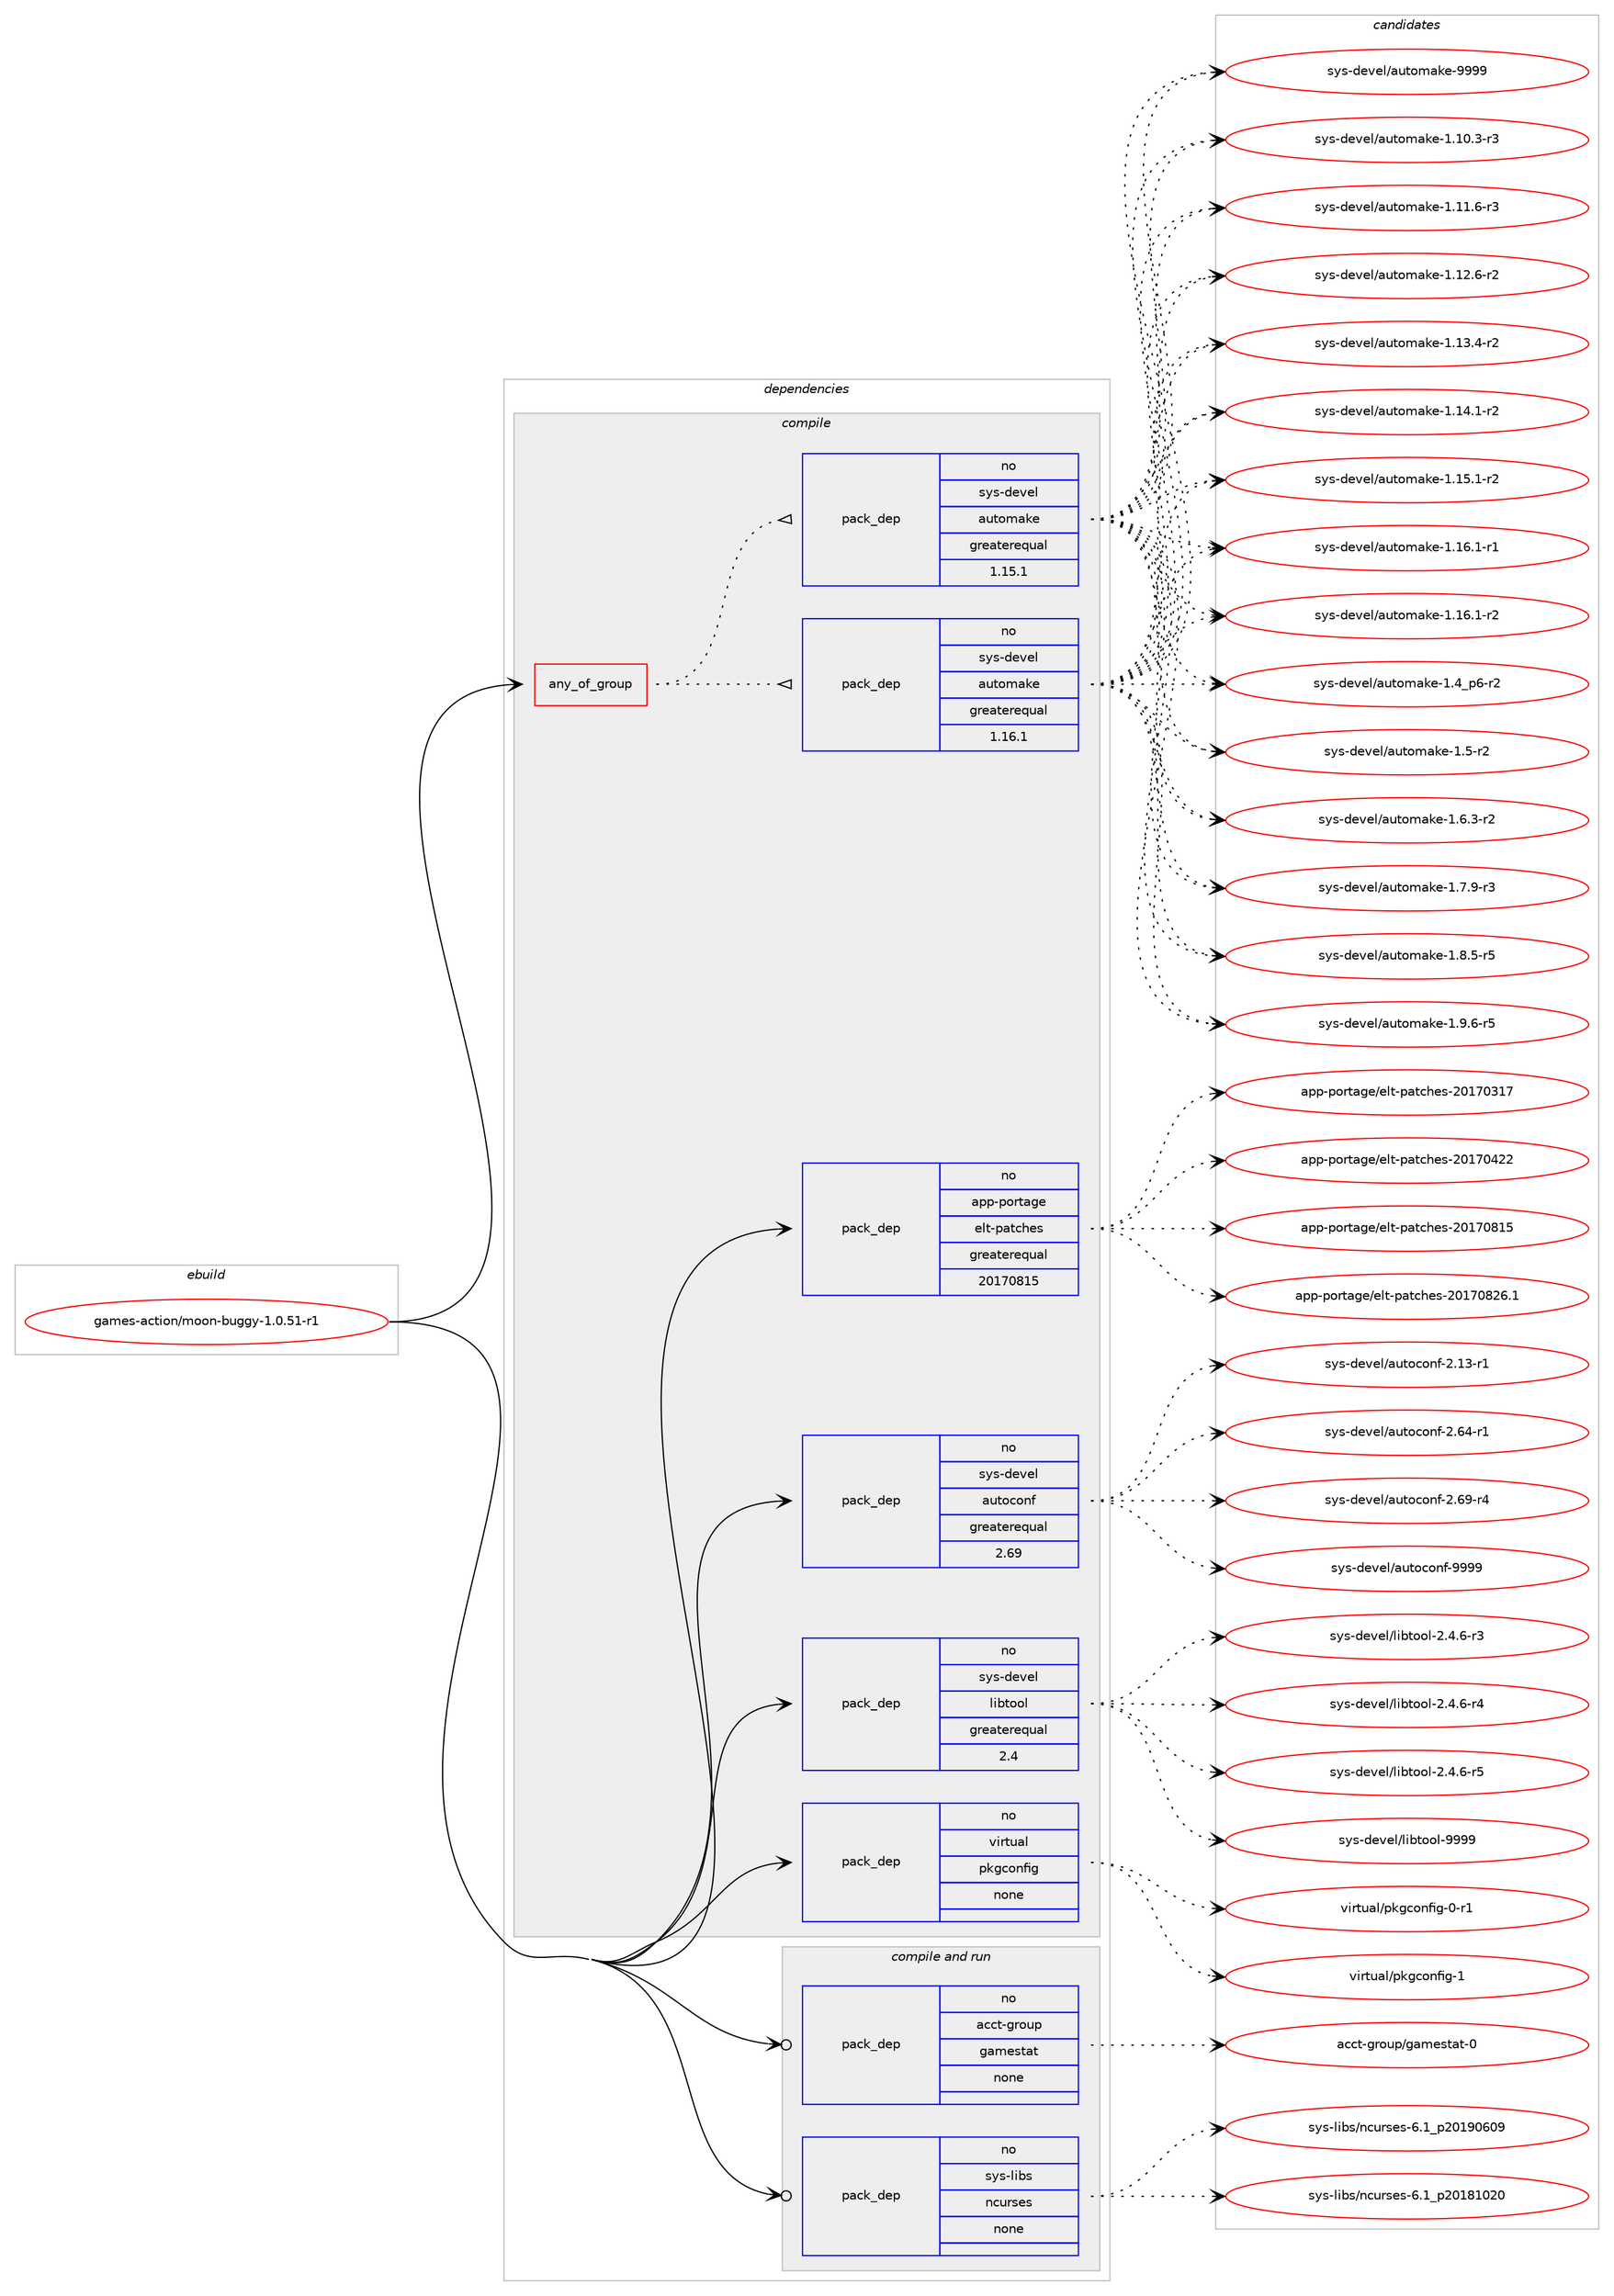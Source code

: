 digraph prolog {

# *************
# Graph options
# *************

newrank=true;
concentrate=true;
compound=true;
graph [rankdir=LR,fontname=Helvetica,fontsize=10,ranksep=1.5];#, ranksep=2.5, nodesep=0.2];
edge  [arrowhead=vee];
node  [fontname=Helvetica,fontsize=10];

# **********
# The ebuild
# **********

subgraph cluster_leftcol {
color=gray;
rank=same;
label=<<i>ebuild</i>>;
id [label="games-action/moon-buggy-1.0.51-r1", color=red, width=4, href="../games-action/moon-buggy-1.0.51-r1.svg"];
}

# ****************
# The dependencies
# ****************

subgraph cluster_midcol {
color=gray;
label=<<i>dependencies</i>>;
subgraph cluster_compile {
fillcolor="#eeeeee";
style=filled;
label=<<i>compile</i>>;
subgraph any11872 {
dependency736005 [label=<<TABLE BORDER="0" CELLBORDER="1" CELLSPACING="0" CELLPADDING="4"><TR><TD CELLPADDING="10">any_of_group</TD></TR></TABLE>>, shape=none, color=red];subgraph pack539610 {
dependency736006 [label=<<TABLE BORDER="0" CELLBORDER="1" CELLSPACING="0" CELLPADDING="4" WIDTH="220"><TR><TD ROWSPAN="6" CELLPADDING="30">pack_dep</TD></TR><TR><TD WIDTH="110">no</TD></TR><TR><TD>sys-devel</TD></TR><TR><TD>automake</TD></TR><TR><TD>greaterequal</TD></TR><TR><TD>1.16.1</TD></TR></TABLE>>, shape=none, color=blue];
}
dependency736005:e -> dependency736006:w [weight=20,style="dotted",arrowhead="oinv"];
subgraph pack539611 {
dependency736007 [label=<<TABLE BORDER="0" CELLBORDER="1" CELLSPACING="0" CELLPADDING="4" WIDTH="220"><TR><TD ROWSPAN="6" CELLPADDING="30">pack_dep</TD></TR><TR><TD WIDTH="110">no</TD></TR><TR><TD>sys-devel</TD></TR><TR><TD>automake</TD></TR><TR><TD>greaterequal</TD></TR><TR><TD>1.15.1</TD></TR></TABLE>>, shape=none, color=blue];
}
dependency736005:e -> dependency736007:w [weight=20,style="dotted",arrowhead="oinv"];
}
id:e -> dependency736005:w [weight=20,style="solid",arrowhead="vee"];
subgraph pack539612 {
dependency736008 [label=<<TABLE BORDER="0" CELLBORDER="1" CELLSPACING="0" CELLPADDING="4" WIDTH="220"><TR><TD ROWSPAN="6" CELLPADDING="30">pack_dep</TD></TR><TR><TD WIDTH="110">no</TD></TR><TR><TD>app-portage</TD></TR><TR><TD>elt-patches</TD></TR><TR><TD>greaterequal</TD></TR><TR><TD>20170815</TD></TR></TABLE>>, shape=none, color=blue];
}
id:e -> dependency736008:w [weight=20,style="solid",arrowhead="vee"];
subgraph pack539613 {
dependency736009 [label=<<TABLE BORDER="0" CELLBORDER="1" CELLSPACING="0" CELLPADDING="4" WIDTH="220"><TR><TD ROWSPAN="6" CELLPADDING="30">pack_dep</TD></TR><TR><TD WIDTH="110">no</TD></TR><TR><TD>sys-devel</TD></TR><TR><TD>autoconf</TD></TR><TR><TD>greaterequal</TD></TR><TR><TD>2.69</TD></TR></TABLE>>, shape=none, color=blue];
}
id:e -> dependency736009:w [weight=20,style="solid",arrowhead="vee"];
subgraph pack539614 {
dependency736010 [label=<<TABLE BORDER="0" CELLBORDER="1" CELLSPACING="0" CELLPADDING="4" WIDTH="220"><TR><TD ROWSPAN="6" CELLPADDING="30">pack_dep</TD></TR><TR><TD WIDTH="110">no</TD></TR><TR><TD>sys-devel</TD></TR><TR><TD>libtool</TD></TR><TR><TD>greaterequal</TD></TR><TR><TD>2.4</TD></TR></TABLE>>, shape=none, color=blue];
}
id:e -> dependency736010:w [weight=20,style="solid",arrowhead="vee"];
subgraph pack539615 {
dependency736011 [label=<<TABLE BORDER="0" CELLBORDER="1" CELLSPACING="0" CELLPADDING="4" WIDTH="220"><TR><TD ROWSPAN="6" CELLPADDING="30">pack_dep</TD></TR><TR><TD WIDTH="110">no</TD></TR><TR><TD>virtual</TD></TR><TR><TD>pkgconfig</TD></TR><TR><TD>none</TD></TR><TR><TD></TD></TR></TABLE>>, shape=none, color=blue];
}
id:e -> dependency736011:w [weight=20,style="solid",arrowhead="vee"];
}
subgraph cluster_compileandrun {
fillcolor="#eeeeee";
style=filled;
label=<<i>compile and run</i>>;
subgraph pack539616 {
dependency736012 [label=<<TABLE BORDER="0" CELLBORDER="1" CELLSPACING="0" CELLPADDING="4" WIDTH="220"><TR><TD ROWSPAN="6" CELLPADDING="30">pack_dep</TD></TR><TR><TD WIDTH="110">no</TD></TR><TR><TD>acct-group</TD></TR><TR><TD>gamestat</TD></TR><TR><TD>none</TD></TR><TR><TD></TD></TR></TABLE>>, shape=none, color=blue];
}
id:e -> dependency736012:w [weight=20,style="solid",arrowhead="odotvee"];
subgraph pack539617 {
dependency736013 [label=<<TABLE BORDER="0" CELLBORDER="1" CELLSPACING="0" CELLPADDING="4" WIDTH="220"><TR><TD ROWSPAN="6" CELLPADDING="30">pack_dep</TD></TR><TR><TD WIDTH="110">no</TD></TR><TR><TD>sys-libs</TD></TR><TR><TD>ncurses</TD></TR><TR><TD>none</TD></TR><TR><TD></TD></TR></TABLE>>, shape=none, color=blue];
}
id:e -> dependency736013:w [weight=20,style="solid",arrowhead="odotvee"];
}
subgraph cluster_run {
fillcolor="#eeeeee";
style=filled;
label=<<i>run</i>>;
}
}

# **************
# The candidates
# **************

subgraph cluster_choices {
rank=same;
color=gray;
label=<<i>candidates</i>>;

subgraph choice539610 {
color=black;
nodesep=1;
choice11512111545100101118101108479711711611110997107101454946494846514511451 [label="sys-devel/automake-1.10.3-r3", color=red, width=4,href="../sys-devel/automake-1.10.3-r3.svg"];
choice11512111545100101118101108479711711611110997107101454946494946544511451 [label="sys-devel/automake-1.11.6-r3", color=red, width=4,href="../sys-devel/automake-1.11.6-r3.svg"];
choice11512111545100101118101108479711711611110997107101454946495046544511450 [label="sys-devel/automake-1.12.6-r2", color=red, width=4,href="../sys-devel/automake-1.12.6-r2.svg"];
choice11512111545100101118101108479711711611110997107101454946495146524511450 [label="sys-devel/automake-1.13.4-r2", color=red, width=4,href="../sys-devel/automake-1.13.4-r2.svg"];
choice11512111545100101118101108479711711611110997107101454946495246494511450 [label="sys-devel/automake-1.14.1-r2", color=red, width=4,href="../sys-devel/automake-1.14.1-r2.svg"];
choice11512111545100101118101108479711711611110997107101454946495346494511450 [label="sys-devel/automake-1.15.1-r2", color=red, width=4,href="../sys-devel/automake-1.15.1-r2.svg"];
choice11512111545100101118101108479711711611110997107101454946495446494511449 [label="sys-devel/automake-1.16.1-r1", color=red, width=4,href="../sys-devel/automake-1.16.1-r1.svg"];
choice11512111545100101118101108479711711611110997107101454946495446494511450 [label="sys-devel/automake-1.16.1-r2", color=red, width=4,href="../sys-devel/automake-1.16.1-r2.svg"];
choice115121115451001011181011084797117116111109971071014549465295112544511450 [label="sys-devel/automake-1.4_p6-r2", color=red, width=4,href="../sys-devel/automake-1.4_p6-r2.svg"];
choice11512111545100101118101108479711711611110997107101454946534511450 [label="sys-devel/automake-1.5-r2", color=red, width=4,href="../sys-devel/automake-1.5-r2.svg"];
choice115121115451001011181011084797117116111109971071014549465446514511450 [label="sys-devel/automake-1.6.3-r2", color=red, width=4,href="../sys-devel/automake-1.6.3-r2.svg"];
choice115121115451001011181011084797117116111109971071014549465546574511451 [label="sys-devel/automake-1.7.9-r3", color=red, width=4,href="../sys-devel/automake-1.7.9-r3.svg"];
choice115121115451001011181011084797117116111109971071014549465646534511453 [label="sys-devel/automake-1.8.5-r5", color=red, width=4,href="../sys-devel/automake-1.8.5-r5.svg"];
choice115121115451001011181011084797117116111109971071014549465746544511453 [label="sys-devel/automake-1.9.6-r5", color=red, width=4,href="../sys-devel/automake-1.9.6-r5.svg"];
choice115121115451001011181011084797117116111109971071014557575757 [label="sys-devel/automake-9999", color=red, width=4,href="../sys-devel/automake-9999.svg"];
dependency736006:e -> choice11512111545100101118101108479711711611110997107101454946494846514511451:w [style=dotted,weight="100"];
dependency736006:e -> choice11512111545100101118101108479711711611110997107101454946494946544511451:w [style=dotted,weight="100"];
dependency736006:e -> choice11512111545100101118101108479711711611110997107101454946495046544511450:w [style=dotted,weight="100"];
dependency736006:e -> choice11512111545100101118101108479711711611110997107101454946495146524511450:w [style=dotted,weight="100"];
dependency736006:e -> choice11512111545100101118101108479711711611110997107101454946495246494511450:w [style=dotted,weight="100"];
dependency736006:e -> choice11512111545100101118101108479711711611110997107101454946495346494511450:w [style=dotted,weight="100"];
dependency736006:e -> choice11512111545100101118101108479711711611110997107101454946495446494511449:w [style=dotted,weight="100"];
dependency736006:e -> choice11512111545100101118101108479711711611110997107101454946495446494511450:w [style=dotted,weight="100"];
dependency736006:e -> choice115121115451001011181011084797117116111109971071014549465295112544511450:w [style=dotted,weight="100"];
dependency736006:e -> choice11512111545100101118101108479711711611110997107101454946534511450:w [style=dotted,weight="100"];
dependency736006:e -> choice115121115451001011181011084797117116111109971071014549465446514511450:w [style=dotted,weight="100"];
dependency736006:e -> choice115121115451001011181011084797117116111109971071014549465546574511451:w [style=dotted,weight="100"];
dependency736006:e -> choice115121115451001011181011084797117116111109971071014549465646534511453:w [style=dotted,weight="100"];
dependency736006:e -> choice115121115451001011181011084797117116111109971071014549465746544511453:w [style=dotted,weight="100"];
dependency736006:e -> choice115121115451001011181011084797117116111109971071014557575757:w [style=dotted,weight="100"];
}
subgraph choice539611 {
color=black;
nodesep=1;
choice11512111545100101118101108479711711611110997107101454946494846514511451 [label="sys-devel/automake-1.10.3-r3", color=red, width=4,href="../sys-devel/automake-1.10.3-r3.svg"];
choice11512111545100101118101108479711711611110997107101454946494946544511451 [label="sys-devel/automake-1.11.6-r3", color=red, width=4,href="../sys-devel/automake-1.11.6-r3.svg"];
choice11512111545100101118101108479711711611110997107101454946495046544511450 [label="sys-devel/automake-1.12.6-r2", color=red, width=4,href="../sys-devel/automake-1.12.6-r2.svg"];
choice11512111545100101118101108479711711611110997107101454946495146524511450 [label="sys-devel/automake-1.13.4-r2", color=red, width=4,href="../sys-devel/automake-1.13.4-r2.svg"];
choice11512111545100101118101108479711711611110997107101454946495246494511450 [label="sys-devel/automake-1.14.1-r2", color=red, width=4,href="../sys-devel/automake-1.14.1-r2.svg"];
choice11512111545100101118101108479711711611110997107101454946495346494511450 [label="sys-devel/automake-1.15.1-r2", color=red, width=4,href="../sys-devel/automake-1.15.1-r2.svg"];
choice11512111545100101118101108479711711611110997107101454946495446494511449 [label="sys-devel/automake-1.16.1-r1", color=red, width=4,href="../sys-devel/automake-1.16.1-r1.svg"];
choice11512111545100101118101108479711711611110997107101454946495446494511450 [label="sys-devel/automake-1.16.1-r2", color=red, width=4,href="../sys-devel/automake-1.16.1-r2.svg"];
choice115121115451001011181011084797117116111109971071014549465295112544511450 [label="sys-devel/automake-1.4_p6-r2", color=red, width=4,href="../sys-devel/automake-1.4_p6-r2.svg"];
choice11512111545100101118101108479711711611110997107101454946534511450 [label="sys-devel/automake-1.5-r2", color=red, width=4,href="../sys-devel/automake-1.5-r2.svg"];
choice115121115451001011181011084797117116111109971071014549465446514511450 [label="sys-devel/automake-1.6.3-r2", color=red, width=4,href="../sys-devel/automake-1.6.3-r2.svg"];
choice115121115451001011181011084797117116111109971071014549465546574511451 [label="sys-devel/automake-1.7.9-r3", color=red, width=4,href="../sys-devel/automake-1.7.9-r3.svg"];
choice115121115451001011181011084797117116111109971071014549465646534511453 [label="sys-devel/automake-1.8.5-r5", color=red, width=4,href="../sys-devel/automake-1.8.5-r5.svg"];
choice115121115451001011181011084797117116111109971071014549465746544511453 [label="sys-devel/automake-1.9.6-r5", color=red, width=4,href="../sys-devel/automake-1.9.6-r5.svg"];
choice115121115451001011181011084797117116111109971071014557575757 [label="sys-devel/automake-9999", color=red, width=4,href="../sys-devel/automake-9999.svg"];
dependency736007:e -> choice11512111545100101118101108479711711611110997107101454946494846514511451:w [style=dotted,weight="100"];
dependency736007:e -> choice11512111545100101118101108479711711611110997107101454946494946544511451:w [style=dotted,weight="100"];
dependency736007:e -> choice11512111545100101118101108479711711611110997107101454946495046544511450:w [style=dotted,weight="100"];
dependency736007:e -> choice11512111545100101118101108479711711611110997107101454946495146524511450:w [style=dotted,weight="100"];
dependency736007:e -> choice11512111545100101118101108479711711611110997107101454946495246494511450:w [style=dotted,weight="100"];
dependency736007:e -> choice11512111545100101118101108479711711611110997107101454946495346494511450:w [style=dotted,weight="100"];
dependency736007:e -> choice11512111545100101118101108479711711611110997107101454946495446494511449:w [style=dotted,weight="100"];
dependency736007:e -> choice11512111545100101118101108479711711611110997107101454946495446494511450:w [style=dotted,weight="100"];
dependency736007:e -> choice115121115451001011181011084797117116111109971071014549465295112544511450:w [style=dotted,weight="100"];
dependency736007:e -> choice11512111545100101118101108479711711611110997107101454946534511450:w [style=dotted,weight="100"];
dependency736007:e -> choice115121115451001011181011084797117116111109971071014549465446514511450:w [style=dotted,weight="100"];
dependency736007:e -> choice115121115451001011181011084797117116111109971071014549465546574511451:w [style=dotted,weight="100"];
dependency736007:e -> choice115121115451001011181011084797117116111109971071014549465646534511453:w [style=dotted,weight="100"];
dependency736007:e -> choice115121115451001011181011084797117116111109971071014549465746544511453:w [style=dotted,weight="100"];
dependency736007:e -> choice115121115451001011181011084797117116111109971071014557575757:w [style=dotted,weight="100"];
}
subgraph choice539612 {
color=black;
nodesep=1;
choice97112112451121111141169710310147101108116451129711699104101115455048495548514955 [label="app-portage/elt-patches-20170317", color=red, width=4,href="../app-portage/elt-patches-20170317.svg"];
choice97112112451121111141169710310147101108116451129711699104101115455048495548525050 [label="app-portage/elt-patches-20170422", color=red, width=4,href="../app-portage/elt-patches-20170422.svg"];
choice97112112451121111141169710310147101108116451129711699104101115455048495548564953 [label="app-portage/elt-patches-20170815", color=red, width=4,href="../app-portage/elt-patches-20170815.svg"];
choice971121124511211111411697103101471011081164511297116991041011154550484955485650544649 [label="app-portage/elt-patches-20170826.1", color=red, width=4,href="../app-portage/elt-patches-20170826.1.svg"];
dependency736008:e -> choice97112112451121111141169710310147101108116451129711699104101115455048495548514955:w [style=dotted,weight="100"];
dependency736008:e -> choice97112112451121111141169710310147101108116451129711699104101115455048495548525050:w [style=dotted,weight="100"];
dependency736008:e -> choice97112112451121111141169710310147101108116451129711699104101115455048495548564953:w [style=dotted,weight="100"];
dependency736008:e -> choice971121124511211111411697103101471011081164511297116991041011154550484955485650544649:w [style=dotted,weight="100"];
}
subgraph choice539613 {
color=black;
nodesep=1;
choice1151211154510010111810110847971171161119911111010245504649514511449 [label="sys-devel/autoconf-2.13-r1", color=red, width=4,href="../sys-devel/autoconf-2.13-r1.svg"];
choice1151211154510010111810110847971171161119911111010245504654524511449 [label="sys-devel/autoconf-2.64-r1", color=red, width=4,href="../sys-devel/autoconf-2.64-r1.svg"];
choice1151211154510010111810110847971171161119911111010245504654574511452 [label="sys-devel/autoconf-2.69-r4", color=red, width=4,href="../sys-devel/autoconf-2.69-r4.svg"];
choice115121115451001011181011084797117116111991111101024557575757 [label="sys-devel/autoconf-9999", color=red, width=4,href="../sys-devel/autoconf-9999.svg"];
dependency736009:e -> choice1151211154510010111810110847971171161119911111010245504649514511449:w [style=dotted,weight="100"];
dependency736009:e -> choice1151211154510010111810110847971171161119911111010245504654524511449:w [style=dotted,weight="100"];
dependency736009:e -> choice1151211154510010111810110847971171161119911111010245504654574511452:w [style=dotted,weight="100"];
dependency736009:e -> choice115121115451001011181011084797117116111991111101024557575757:w [style=dotted,weight="100"];
}
subgraph choice539614 {
color=black;
nodesep=1;
choice1151211154510010111810110847108105981161111111084550465246544511451 [label="sys-devel/libtool-2.4.6-r3", color=red, width=4,href="../sys-devel/libtool-2.4.6-r3.svg"];
choice1151211154510010111810110847108105981161111111084550465246544511452 [label="sys-devel/libtool-2.4.6-r4", color=red, width=4,href="../sys-devel/libtool-2.4.6-r4.svg"];
choice1151211154510010111810110847108105981161111111084550465246544511453 [label="sys-devel/libtool-2.4.6-r5", color=red, width=4,href="../sys-devel/libtool-2.4.6-r5.svg"];
choice1151211154510010111810110847108105981161111111084557575757 [label="sys-devel/libtool-9999", color=red, width=4,href="../sys-devel/libtool-9999.svg"];
dependency736010:e -> choice1151211154510010111810110847108105981161111111084550465246544511451:w [style=dotted,weight="100"];
dependency736010:e -> choice1151211154510010111810110847108105981161111111084550465246544511452:w [style=dotted,weight="100"];
dependency736010:e -> choice1151211154510010111810110847108105981161111111084550465246544511453:w [style=dotted,weight="100"];
dependency736010:e -> choice1151211154510010111810110847108105981161111111084557575757:w [style=dotted,weight="100"];
}
subgraph choice539615 {
color=black;
nodesep=1;
choice11810511411611797108471121071039911111010210510345484511449 [label="virtual/pkgconfig-0-r1", color=red, width=4,href="../virtual/pkgconfig-0-r1.svg"];
choice1181051141161179710847112107103991111101021051034549 [label="virtual/pkgconfig-1", color=red, width=4,href="../virtual/pkgconfig-1.svg"];
dependency736011:e -> choice11810511411611797108471121071039911111010210510345484511449:w [style=dotted,weight="100"];
dependency736011:e -> choice1181051141161179710847112107103991111101021051034549:w [style=dotted,weight="100"];
}
subgraph choice539616 {
color=black;
nodesep=1;
choice979999116451031141111171124710397109101115116971164548 [label="acct-group/gamestat-0", color=red, width=4,href="../acct-group/gamestat-0.svg"];
dependency736012:e -> choice979999116451031141111171124710397109101115116971164548:w [style=dotted,weight="100"];
}
subgraph choice539617 {
color=black;
nodesep=1;
choice1151211154510810598115471109911711411510111545544649951125048495649485048 [label="sys-libs/ncurses-6.1_p20181020", color=red, width=4,href="../sys-libs/ncurses-6.1_p20181020.svg"];
choice1151211154510810598115471109911711411510111545544649951125048495748544857 [label="sys-libs/ncurses-6.1_p20190609", color=red, width=4,href="../sys-libs/ncurses-6.1_p20190609.svg"];
dependency736013:e -> choice1151211154510810598115471109911711411510111545544649951125048495649485048:w [style=dotted,weight="100"];
dependency736013:e -> choice1151211154510810598115471109911711411510111545544649951125048495748544857:w [style=dotted,weight="100"];
}
}

}
